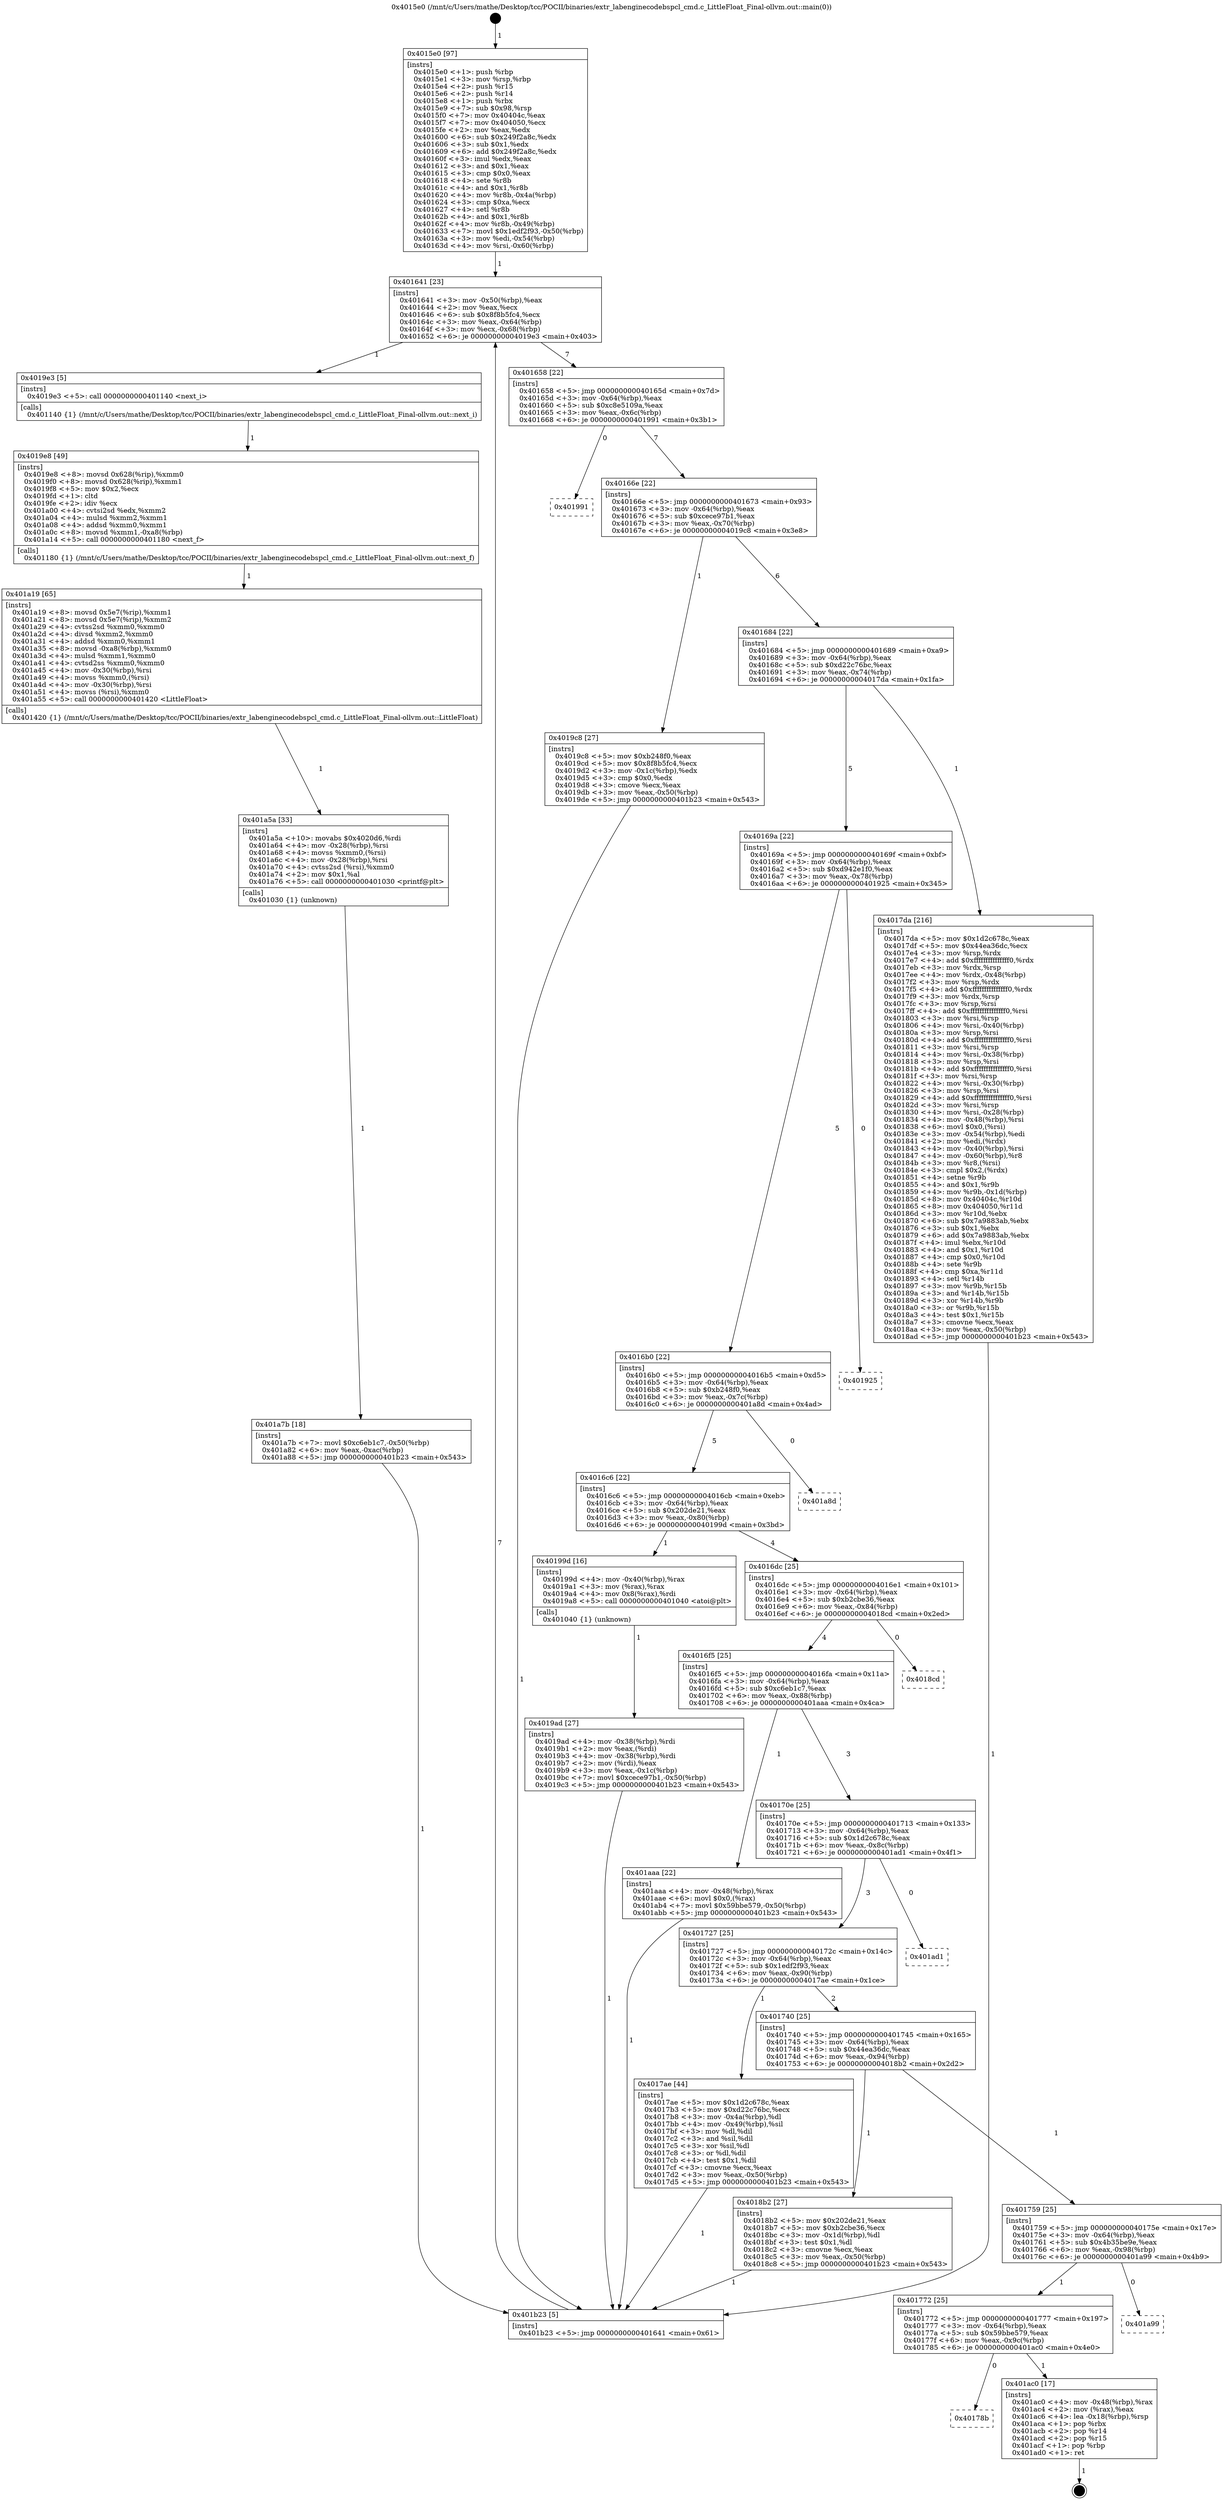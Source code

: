 digraph "0x4015e0" {
  label = "0x4015e0 (/mnt/c/Users/mathe/Desktop/tcc/POCII/binaries/extr_labenginecodebspcl_cmd.c_LittleFloat_Final-ollvm.out::main(0))"
  labelloc = "t"
  node[shape=record]

  Entry [label="",width=0.3,height=0.3,shape=circle,fillcolor=black,style=filled]
  "0x401641" [label="{
     0x401641 [23]\l
     | [instrs]\l
     &nbsp;&nbsp;0x401641 \<+3\>: mov -0x50(%rbp),%eax\l
     &nbsp;&nbsp;0x401644 \<+2\>: mov %eax,%ecx\l
     &nbsp;&nbsp;0x401646 \<+6\>: sub $0x8f8b5fc4,%ecx\l
     &nbsp;&nbsp;0x40164c \<+3\>: mov %eax,-0x64(%rbp)\l
     &nbsp;&nbsp;0x40164f \<+3\>: mov %ecx,-0x68(%rbp)\l
     &nbsp;&nbsp;0x401652 \<+6\>: je 00000000004019e3 \<main+0x403\>\l
  }"]
  "0x4019e3" [label="{
     0x4019e3 [5]\l
     | [instrs]\l
     &nbsp;&nbsp;0x4019e3 \<+5\>: call 0000000000401140 \<next_i\>\l
     | [calls]\l
     &nbsp;&nbsp;0x401140 \{1\} (/mnt/c/Users/mathe/Desktop/tcc/POCII/binaries/extr_labenginecodebspcl_cmd.c_LittleFloat_Final-ollvm.out::next_i)\l
  }"]
  "0x401658" [label="{
     0x401658 [22]\l
     | [instrs]\l
     &nbsp;&nbsp;0x401658 \<+5\>: jmp 000000000040165d \<main+0x7d\>\l
     &nbsp;&nbsp;0x40165d \<+3\>: mov -0x64(%rbp),%eax\l
     &nbsp;&nbsp;0x401660 \<+5\>: sub $0xc8e5109a,%eax\l
     &nbsp;&nbsp;0x401665 \<+3\>: mov %eax,-0x6c(%rbp)\l
     &nbsp;&nbsp;0x401668 \<+6\>: je 0000000000401991 \<main+0x3b1\>\l
  }"]
  Exit [label="",width=0.3,height=0.3,shape=circle,fillcolor=black,style=filled,peripheries=2]
  "0x401991" [label="{
     0x401991\l
  }", style=dashed]
  "0x40166e" [label="{
     0x40166e [22]\l
     | [instrs]\l
     &nbsp;&nbsp;0x40166e \<+5\>: jmp 0000000000401673 \<main+0x93\>\l
     &nbsp;&nbsp;0x401673 \<+3\>: mov -0x64(%rbp),%eax\l
     &nbsp;&nbsp;0x401676 \<+5\>: sub $0xcece97b1,%eax\l
     &nbsp;&nbsp;0x40167b \<+3\>: mov %eax,-0x70(%rbp)\l
     &nbsp;&nbsp;0x40167e \<+6\>: je 00000000004019c8 \<main+0x3e8\>\l
  }"]
  "0x40178b" [label="{
     0x40178b\l
  }", style=dashed]
  "0x4019c8" [label="{
     0x4019c8 [27]\l
     | [instrs]\l
     &nbsp;&nbsp;0x4019c8 \<+5\>: mov $0xb248f0,%eax\l
     &nbsp;&nbsp;0x4019cd \<+5\>: mov $0x8f8b5fc4,%ecx\l
     &nbsp;&nbsp;0x4019d2 \<+3\>: mov -0x1c(%rbp),%edx\l
     &nbsp;&nbsp;0x4019d5 \<+3\>: cmp $0x0,%edx\l
     &nbsp;&nbsp;0x4019d8 \<+3\>: cmove %ecx,%eax\l
     &nbsp;&nbsp;0x4019db \<+3\>: mov %eax,-0x50(%rbp)\l
     &nbsp;&nbsp;0x4019de \<+5\>: jmp 0000000000401b23 \<main+0x543\>\l
  }"]
  "0x401684" [label="{
     0x401684 [22]\l
     | [instrs]\l
     &nbsp;&nbsp;0x401684 \<+5\>: jmp 0000000000401689 \<main+0xa9\>\l
     &nbsp;&nbsp;0x401689 \<+3\>: mov -0x64(%rbp),%eax\l
     &nbsp;&nbsp;0x40168c \<+5\>: sub $0xd22c76bc,%eax\l
     &nbsp;&nbsp;0x401691 \<+3\>: mov %eax,-0x74(%rbp)\l
     &nbsp;&nbsp;0x401694 \<+6\>: je 00000000004017da \<main+0x1fa\>\l
  }"]
  "0x401ac0" [label="{
     0x401ac0 [17]\l
     | [instrs]\l
     &nbsp;&nbsp;0x401ac0 \<+4\>: mov -0x48(%rbp),%rax\l
     &nbsp;&nbsp;0x401ac4 \<+2\>: mov (%rax),%eax\l
     &nbsp;&nbsp;0x401ac6 \<+4\>: lea -0x18(%rbp),%rsp\l
     &nbsp;&nbsp;0x401aca \<+1\>: pop %rbx\l
     &nbsp;&nbsp;0x401acb \<+2\>: pop %r14\l
     &nbsp;&nbsp;0x401acd \<+2\>: pop %r15\l
     &nbsp;&nbsp;0x401acf \<+1\>: pop %rbp\l
     &nbsp;&nbsp;0x401ad0 \<+1\>: ret\l
  }"]
  "0x4017da" [label="{
     0x4017da [216]\l
     | [instrs]\l
     &nbsp;&nbsp;0x4017da \<+5\>: mov $0x1d2c678c,%eax\l
     &nbsp;&nbsp;0x4017df \<+5\>: mov $0x44ea36dc,%ecx\l
     &nbsp;&nbsp;0x4017e4 \<+3\>: mov %rsp,%rdx\l
     &nbsp;&nbsp;0x4017e7 \<+4\>: add $0xfffffffffffffff0,%rdx\l
     &nbsp;&nbsp;0x4017eb \<+3\>: mov %rdx,%rsp\l
     &nbsp;&nbsp;0x4017ee \<+4\>: mov %rdx,-0x48(%rbp)\l
     &nbsp;&nbsp;0x4017f2 \<+3\>: mov %rsp,%rdx\l
     &nbsp;&nbsp;0x4017f5 \<+4\>: add $0xfffffffffffffff0,%rdx\l
     &nbsp;&nbsp;0x4017f9 \<+3\>: mov %rdx,%rsp\l
     &nbsp;&nbsp;0x4017fc \<+3\>: mov %rsp,%rsi\l
     &nbsp;&nbsp;0x4017ff \<+4\>: add $0xfffffffffffffff0,%rsi\l
     &nbsp;&nbsp;0x401803 \<+3\>: mov %rsi,%rsp\l
     &nbsp;&nbsp;0x401806 \<+4\>: mov %rsi,-0x40(%rbp)\l
     &nbsp;&nbsp;0x40180a \<+3\>: mov %rsp,%rsi\l
     &nbsp;&nbsp;0x40180d \<+4\>: add $0xfffffffffffffff0,%rsi\l
     &nbsp;&nbsp;0x401811 \<+3\>: mov %rsi,%rsp\l
     &nbsp;&nbsp;0x401814 \<+4\>: mov %rsi,-0x38(%rbp)\l
     &nbsp;&nbsp;0x401818 \<+3\>: mov %rsp,%rsi\l
     &nbsp;&nbsp;0x40181b \<+4\>: add $0xfffffffffffffff0,%rsi\l
     &nbsp;&nbsp;0x40181f \<+3\>: mov %rsi,%rsp\l
     &nbsp;&nbsp;0x401822 \<+4\>: mov %rsi,-0x30(%rbp)\l
     &nbsp;&nbsp;0x401826 \<+3\>: mov %rsp,%rsi\l
     &nbsp;&nbsp;0x401829 \<+4\>: add $0xfffffffffffffff0,%rsi\l
     &nbsp;&nbsp;0x40182d \<+3\>: mov %rsi,%rsp\l
     &nbsp;&nbsp;0x401830 \<+4\>: mov %rsi,-0x28(%rbp)\l
     &nbsp;&nbsp;0x401834 \<+4\>: mov -0x48(%rbp),%rsi\l
     &nbsp;&nbsp;0x401838 \<+6\>: movl $0x0,(%rsi)\l
     &nbsp;&nbsp;0x40183e \<+3\>: mov -0x54(%rbp),%edi\l
     &nbsp;&nbsp;0x401841 \<+2\>: mov %edi,(%rdx)\l
     &nbsp;&nbsp;0x401843 \<+4\>: mov -0x40(%rbp),%rsi\l
     &nbsp;&nbsp;0x401847 \<+4\>: mov -0x60(%rbp),%r8\l
     &nbsp;&nbsp;0x40184b \<+3\>: mov %r8,(%rsi)\l
     &nbsp;&nbsp;0x40184e \<+3\>: cmpl $0x2,(%rdx)\l
     &nbsp;&nbsp;0x401851 \<+4\>: setne %r9b\l
     &nbsp;&nbsp;0x401855 \<+4\>: and $0x1,%r9b\l
     &nbsp;&nbsp;0x401859 \<+4\>: mov %r9b,-0x1d(%rbp)\l
     &nbsp;&nbsp;0x40185d \<+8\>: mov 0x40404c,%r10d\l
     &nbsp;&nbsp;0x401865 \<+8\>: mov 0x404050,%r11d\l
     &nbsp;&nbsp;0x40186d \<+3\>: mov %r10d,%ebx\l
     &nbsp;&nbsp;0x401870 \<+6\>: sub $0x7a9883ab,%ebx\l
     &nbsp;&nbsp;0x401876 \<+3\>: sub $0x1,%ebx\l
     &nbsp;&nbsp;0x401879 \<+6\>: add $0x7a9883ab,%ebx\l
     &nbsp;&nbsp;0x40187f \<+4\>: imul %ebx,%r10d\l
     &nbsp;&nbsp;0x401883 \<+4\>: and $0x1,%r10d\l
     &nbsp;&nbsp;0x401887 \<+4\>: cmp $0x0,%r10d\l
     &nbsp;&nbsp;0x40188b \<+4\>: sete %r9b\l
     &nbsp;&nbsp;0x40188f \<+4\>: cmp $0xa,%r11d\l
     &nbsp;&nbsp;0x401893 \<+4\>: setl %r14b\l
     &nbsp;&nbsp;0x401897 \<+3\>: mov %r9b,%r15b\l
     &nbsp;&nbsp;0x40189a \<+3\>: and %r14b,%r15b\l
     &nbsp;&nbsp;0x40189d \<+3\>: xor %r14b,%r9b\l
     &nbsp;&nbsp;0x4018a0 \<+3\>: or %r9b,%r15b\l
     &nbsp;&nbsp;0x4018a3 \<+4\>: test $0x1,%r15b\l
     &nbsp;&nbsp;0x4018a7 \<+3\>: cmovne %ecx,%eax\l
     &nbsp;&nbsp;0x4018aa \<+3\>: mov %eax,-0x50(%rbp)\l
     &nbsp;&nbsp;0x4018ad \<+5\>: jmp 0000000000401b23 \<main+0x543\>\l
  }"]
  "0x40169a" [label="{
     0x40169a [22]\l
     | [instrs]\l
     &nbsp;&nbsp;0x40169a \<+5\>: jmp 000000000040169f \<main+0xbf\>\l
     &nbsp;&nbsp;0x40169f \<+3\>: mov -0x64(%rbp),%eax\l
     &nbsp;&nbsp;0x4016a2 \<+5\>: sub $0xd942e1f0,%eax\l
     &nbsp;&nbsp;0x4016a7 \<+3\>: mov %eax,-0x78(%rbp)\l
     &nbsp;&nbsp;0x4016aa \<+6\>: je 0000000000401925 \<main+0x345\>\l
  }"]
  "0x401772" [label="{
     0x401772 [25]\l
     | [instrs]\l
     &nbsp;&nbsp;0x401772 \<+5\>: jmp 0000000000401777 \<main+0x197\>\l
     &nbsp;&nbsp;0x401777 \<+3\>: mov -0x64(%rbp),%eax\l
     &nbsp;&nbsp;0x40177a \<+5\>: sub $0x59bbe579,%eax\l
     &nbsp;&nbsp;0x40177f \<+6\>: mov %eax,-0x9c(%rbp)\l
     &nbsp;&nbsp;0x401785 \<+6\>: je 0000000000401ac0 \<main+0x4e0\>\l
  }"]
  "0x401925" [label="{
     0x401925\l
  }", style=dashed]
  "0x4016b0" [label="{
     0x4016b0 [22]\l
     | [instrs]\l
     &nbsp;&nbsp;0x4016b0 \<+5\>: jmp 00000000004016b5 \<main+0xd5\>\l
     &nbsp;&nbsp;0x4016b5 \<+3\>: mov -0x64(%rbp),%eax\l
     &nbsp;&nbsp;0x4016b8 \<+5\>: sub $0xb248f0,%eax\l
     &nbsp;&nbsp;0x4016bd \<+3\>: mov %eax,-0x7c(%rbp)\l
     &nbsp;&nbsp;0x4016c0 \<+6\>: je 0000000000401a8d \<main+0x4ad\>\l
  }"]
  "0x401a99" [label="{
     0x401a99\l
  }", style=dashed]
  "0x401a8d" [label="{
     0x401a8d\l
  }", style=dashed]
  "0x4016c6" [label="{
     0x4016c6 [22]\l
     | [instrs]\l
     &nbsp;&nbsp;0x4016c6 \<+5\>: jmp 00000000004016cb \<main+0xeb\>\l
     &nbsp;&nbsp;0x4016cb \<+3\>: mov -0x64(%rbp),%eax\l
     &nbsp;&nbsp;0x4016ce \<+5\>: sub $0x202de21,%eax\l
     &nbsp;&nbsp;0x4016d3 \<+3\>: mov %eax,-0x80(%rbp)\l
     &nbsp;&nbsp;0x4016d6 \<+6\>: je 000000000040199d \<main+0x3bd\>\l
  }"]
  "0x401a7b" [label="{
     0x401a7b [18]\l
     | [instrs]\l
     &nbsp;&nbsp;0x401a7b \<+7\>: movl $0xc6eb1c7,-0x50(%rbp)\l
     &nbsp;&nbsp;0x401a82 \<+6\>: mov %eax,-0xac(%rbp)\l
     &nbsp;&nbsp;0x401a88 \<+5\>: jmp 0000000000401b23 \<main+0x543\>\l
  }"]
  "0x40199d" [label="{
     0x40199d [16]\l
     | [instrs]\l
     &nbsp;&nbsp;0x40199d \<+4\>: mov -0x40(%rbp),%rax\l
     &nbsp;&nbsp;0x4019a1 \<+3\>: mov (%rax),%rax\l
     &nbsp;&nbsp;0x4019a4 \<+4\>: mov 0x8(%rax),%rdi\l
     &nbsp;&nbsp;0x4019a8 \<+5\>: call 0000000000401040 \<atoi@plt\>\l
     | [calls]\l
     &nbsp;&nbsp;0x401040 \{1\} (unknown)\l
  }"]
  "0x4016dc" [label="{
     0x4016dc [25]\l
     | [instrs]\l
     &nbsp;&nbsp;0x4016dc \<+5\>: jmp 00000000004016e1 \<main+0x101\>\l
     &nbsp;&nbsp;0x4016e1 \<+3\>: mov -0x64(%rbp),%eax\l
     &nbsp;&nbsp;0x4016e4 \<+5\>: sub $0xb2cbe36,%eax\l
     &nbsp;&nbsp;0x4016e9 \<+6\>: mov %eax,-0x84(%rbp)\l
     &nbsp;&nbsp;0x4016ef \<+6\>: je 00000000004018cd \<main+0x2ed\>\l
  }"]
  "0x401a5a" [label="{
     0x401a5a [33]\l
     | [instrs]\l
     &nbsp;&nbsp;0x401a5a \<+10\>: movabs $0x4020d6,%rdi\l
     &nbsp;&nbsp;0x401a64 \<+4\>: mov -0x28(%rbp),%rsi\l
     &nbsp;&nbsp;0x401a68 \<+4\>: movss %xmm0,(%rsi)\l
     &nbsp;&nbsp;0x401a6c \<+4\>: mov -0x28(%rbp),%rsi\l
     &nbsp;&nbsp;0x401a70 \<+4\>: cvtss2sd (%rsi),%xmm0\l
     &nbsp;&nbsp;0x401a74 \<+2\>: mov $0x1,%al\l
     &nbsp;&nbsp;0x401a76 \<+5\>: call 0000000000401030 \<printf@plt\>\l
     | [calls]\l
     &nbsp;&nbsp;0x401030 \{1\} (unknown)\l
  }"]
  "0x4018cd" [label="{
     0x4018cd\l
  }", style=dashed]
  "0x4016f5" [label="{
     0x4016f5 [25]\l
     | [instrs]\l
     &nbsp;&nbsp;0x4016f5 \<+5\>: jmp 00000000004016fa \<main+0x11a\>\l
     &nbsp;&nbsp;0x4016fa \<+3\>: mov -0x64(%rbp),%eax\l
     &nbsp;&nbsp;0x4016fd \<+5\>: sub $0xc6eb1c7,%eax\l
     &nbsp;&nbsp;0x401702 \<+6\>: mov %eax,-0x88(%rbp)\l
     &nbsp;&nbsp;0x401708 \<+6\>: je 0000000000401aaa \<main+0x4ca\>\l
  }"]
  "0x401a19" [label="{
     0x401a19 [65]\l
     | [instrs]\l
     &nbsp;&nbsp;0x401a19 \<+8\>: movsd 0x5e7(%rip),%xmm1\l
     &nbsp;&nbsp;0x401a21 \<+8\>: movsd 0x5e7(%rip),%xmm2\l
     &nbsp;&nbsp;0x401a29 \<+4\>: cvtss2sd %xmm0,%xmm0\l
     &nbsp;&nbsp;0x401a2d \<+4\>: divsd %xmm2,%xmm0\l
     &nbsp;&nbsp;0x401a31 \<+4\>: addsd %xmm0,%xmm1\l
     &nbsp;&nbsp;0x401a35 \<+8\>: movsd -0xa8(%rbp),%xmm0\l
     &nbsp;&nbsp;0x401a3d \<+4\>: mulsd %xmm1,%xmm0\l
     &nbsp;&nbsp;0x401a41 \<+4\>: cvtsd2ss %xmm0,%xmm0\l
     &nbsp;&nbsp;0x401a45 \<+4\>: mov -0x30(%rbp),%rsi\l
     &nbsp;&nbsp;0x401a49 \<+4\>: movss %xmm0,(%rsi)\l
     &nbsp;&nbsp;0x401a4d \<+4\>: mov -0x30(%rbp),%rsi\l
     &nbsp;&nbsp;0x401a51 \<+4\>: movss (%rsi),%xmm0\l
     &nbsp;&nbsp;0x401a55 \<+5\>: call 0000000000401420 \<LittleFloat\>\l
     | [calls]\l
     &nbsp;&nbsp;0x401420 \{1\} (/mnt/c/Users/mathe/Desktop/tcc/POCII/binaries/extr_labenginecodebspcl_cmd.c_LittleFloat_Final-ollvm.out::LittleFloat)\l
  }"]
  "0x401aaa" [label="{
     0x401aaa [22]\l
     | [instrs]\l
     &nbsp;&nbsp;0x401aaa \<+4\>: mov -0x48(%rbp),%rax\l
     &nbsp;&nbsp;0x401aae \<+6\>: movl $0x0,(%rax)\l
     &nbsp;&nbsp;0x401ab4 \<+7\>: movl $0x59bbe579,-0x50(%rbp)\l
     &nbsp;&nbsp;0x401abb \<+5\>: jmp 0000000000401b23 \<main+0x543\>\l
  }"]
  "0x40170e" [label="{
     0x40170e [25]\l
     | [instrs]\l
     &nbsp;&nbsp;0x40170e \<+5\>: jmp 0000000000401713 \<main+0x133\>\l
     &nbsp;&nbsp;0x401713 \<+3\>: mov -0x64(%rbp),%eax\l
     &nbsp;&nbsp;0x401716 \<+5\>: sub $0x1d2c678c,%eax\l
     &nbsp;&nbsp;0x40171b \<+6\>: mov %eax,-0x8c(%rbp)\l
     &nbsp;&nbsp;0x401721 \<+6\>: je 0000000000401ad1 \<main+0x4f1\>\l
  }"]
  "0x4019e8" [label="{
     0x4019e8 [49]\l
     | [instrs]\l
     &nbsp;&nbsp;0x4019e8 \<+8\>: movsd 0x628(%rip),%xmm0\l
     &nbsp;&nbsp;0x4019f0 \<+8\>: movsd 0x628(%rip),%xmm1\l
     &nbsp;&nbsp;0x4019f8 \<+5\>: mov $0x2,%ecx\l
     &nbsp;&nbsp;0x4019fd \<+1\>: cltd\l
     &nbsp;&nbsp;0x4019fe \<+2\>: idiv %ecx\l
     &nbsp;&nbsp;0x401a00 \<+4\>: cvtsi2sd %edx,%xmm2\l
     &nbsp;&nbsp;0x401a04 \<+4\>: mulsd %xmm2,%xmm1\l
     &nbsp;&nbsp;0x401a08 \<+4\>: addsd %xmm0,%xmm1\l
     &nbsp;&nbsp;0x401a0c \<+8\>: movsd %xmm1,-0xa8(%rbp)\l
     &nbsp;&nbsp;0x401a14 \<+5\>: call 0000000000401180 \<next_f\>\l
     | [calls]\l
     &nbsp;&nbsp;0x401180 \{1\} (/mnt/c/Users/mathe/Desktop/tcc/POCII/binaries/extr_labenginecodebspcl_cmd.c_LittleFloat_Final-ollvm.out::next_f)\l
  }"]
  "0x401ad1" [label="{
     0x401ad1\l
  }", style=dashed]
  "0x401727" [label="{
     0x401727 [25]\l
     | [instrs]\l
     &nbsp;&nbsp;0x401727 \<+5\>: jmp 000000000040172c \<main+0x14c\>\l
     &nbsp;&nbsp;0x40172c \<+3\>: mov -0x64(%rbp),%eax\l
     &nbsp;&nbsp;0x40172f \<+5\>: sub $0x1edf2f93,%eax\l
     &nbsp;&nbsp;0x401734 \<+6\>: mov %eax,-0x90(%rbp)\l
     &nbsp;&nbsp;0x40173a \<+6\>: je 00000000004017ae \<main+0x1ce\>\l
  }"]
  "0x4019ad" [label="{
     0x4019ad [27]\l
     | [instrs]\l
     &nbsp;&nbsp;0x4019ad \<+4\>: mov -0x38(%rbp),%rdi\l
     &nbsp;&nbsp;0x4019b1 \<+2\>: mov %eax,(%rdi)\l
     &nbsp;&nbsp;0x4019b3 \<+4\>: mov -0x38(%rbp),%rdi\l
     &nbsp;&nbsp;0x4019b7 \<+2\>: mov (%rdi),%eax\l
     &nbsp;&nbsp;0x4019b9 \<+3\>: mov %eax,-0x1c(%rbp)\l
     &nbsp;&nbsp;0x4019bc \<+7\>: movl $0xcece97b1,-0x50(%rbp)\l
     &nbsp;&nbsp;0x4019c3 \<+5\>: jmp 0000000000401b23 \<main+0x543\>\l
  }"]
  "0x4017ae" [label="{
     0x4017ae [44]\l
     | [instrs]\l
     &nbsp;&nbsp;0x4017ae \<+5\>: mov $0x1d2c678c,%eax\l
     &nbsp;&nbsp;0x4017b3 \<+5\>: mov $0xd22c76bc,%ecx\l
     &nbsp;&nbsp;0x4017b8 \<+3\>: mov -0x4a(%rbp),%dl\l
     &nbsp;&nbsp;0x4017bb \<+4\>: mov -0x49(%rbp),%sil\l
     &nbsp;&nbsp;0x4017bf \<+3\>: mov %dl,%dil\l
     &nbsp;&nbsp;0x4017c2 \<+3\>: and %sil,%dil\l
     &nbsp;&nbsp;0x4017c5 \<+3\>: xor %sil,%dl\l
     &nbsp;&nbsp;0x4017c8 \<+3\>: or %dl,%dil\l
     &nbsp;&nbsp;0x4017cb \<+4\>: test $0x1,%dil\l
     &nbsp;&nbsp;0x4017cf \<+3\>: cmovne %ecx,%eax\l
     &nbsp;&nbsp;0x4017d2 \<+3\>: mov %eax,-0x50(%rbp)\l
     &nbsp;&nbsp;0x4017d5 \<+5\>: jmp 0000000000401b23 \<main+0x543\>\l
  }"]
  "0x401740" [label="{
     0x401740 [25]\l
     | [instrs]\l
     &nbsp;&nbsp;0x401740 \<+5\>: jmp 0000000000401745 \<main+0x165\>\l
     &nbsp;&nbsp;0x401745 \<+3\>: mov -0x64(%rbp),%eax\l
     &nbsp;&nbsp;0x401748 \<+5\>: sub $0x44ea36dc,%eax\l
     &nbsp;&nbsp;0x40174d \<+6\>: mov %eax,-0x94(%rbp)\l
     &nbsp;&nbsp;0x401753 \<+6\>: je 00000000004018b2 \<main+0x2d2\>\l
  }"]
  "0x401b23" [label="{
     0x401b23 [5]\l
     | [instrs]\l
     &nbsp;&nbsp;0x401b23 \<+5\>: jmp 0000000000401641 \<main+0x61\>\l
  }"]
  "0x4015e0" [label="{
     0x4015e0 [97]\l
     | [instrs]\l
     &nbsp;&nbsp;0x4015e0 \<+1\>: push %rbp\l
     &nbsp;&nbsp;0x4015e1 \<+3\>: mov %rsp,%rbp\l
     &nbsp;&nbsp;0x4015e4 \<+2\>: push %r15\l
     &nbsp;&nbsp;0x4015e6 \<+2\>: push %r14\l
     &nbsp;&nbsp;0x4015e8 \<+1\>: push %rbx\l
     &nbsp;&nbsp;0x4015e9 \<+7\>: sub $0x98,%rsp\l
     &nbsp;&nbsp;0x4015f0 \<+7\>: mov 0x40404c,%eax\l
     &nbsp;&nbsp;0x4015f7 \<+7\>: mov 0x404050,%ecx\l
     &nbsp;&nbsp;0x4015fe \<+2\>: mov %eax,%edx\l
     &nbsp;&nbsp;0x401600 \<+6\>: sub $0x249f2a8c,%edx\l
     &nbsp;&nbsp;0x401606 \<+3\>: sub $0x1,%edx\l
     &nbsp;&nbsp;0x401609 \<+6\>: add $0x249f2a8c,%edx\l
     &nbsp;&nbsp;0x40160f \<+3\>: imul %edx,%eax\l
     &nbsp;&nbsp;0x401612 \<+3\>: and $0x1,%eax\l
     &nbsp;&nbsp;0x401615 \<+3\>: cmp $0x0,%eax\l
     &nbsp;&nbsp;0x401618 \<+4\>: sete %r8b\l
     &nbsp;&nbsp;0x40161c \<+4\>: and $0x1,%r8b\l
     &nbsp;&nbsp;0x401620 \<+4\>: mov %r8b,-0x4a(%rbp)\l
     &nbsp;&nbsp;0x401624 \<+3\>: cmp $0xa,%ecx\l
     &nbsp;&nbsp;0x401627 \<+4\>: setl %r8b\l
     &nbsp;&nbsp;0x40162b \<+4\>: and $0x1,%r8b\l
     &nbsp;&nbsp;0x40162f \<+4\>: mov %r8b,-0x49(%rbp)\l
     &nbsp;&nbsp;0x401633 \<+7\>: movl $0x1edf2f93,-0x50(%rbp)\l
     &nbsp;&nbsp;0x40163a \<+3\>: mov %edi,-0x54(%rbp)\l
     &nbsp;&nbsp;0x40163d \<+4\>: mov %rsi,-0x60(%rbp)\l
  }"]
  "0x401759" [label="{
     0x401759 [25]\l
     | [instrs]\l
     &nbsp;&nbsp;0x401759 \<+5\>: jmp 000000000040175e \<main+0x17e\>\l
     &nbsp;&nbsp;0x40175e \<+3\>: mov -0x64(%rbp),%eax\l
     &nbsp;&nbsp;0x401761 \<+5\>: sub $0x4b35be9e,%eax\l
     &nbsp;&nbsp;0x401766 \<+6\>: mov %eax,-0x98(%rbp)\l
     &nbsp;&nbsp;0x40176c \<+6\>: je 0000000000401a99 \<main+0x4b9\>\l
  }"]
  "0x4018b2" [label="{
     0x4018b2 [27]\l
     | [instrs]\l
     &nbsp;&nbsp;0x4018b2 \<+5\>: mov $0x202de21,%eax\l
     &nbsp;&nbsp;0x4018b7 \<+5\>: mov $0xb2cbe36,%ecx\l
     &nbsp;&nbsp;0x4018bc \<+3\>: mov -0x1d(%rbp),%dl\l
     &nbsp;&nbsp;0x4018bf \<+3\>: test $0x1,%dl\l
     &nbsp;&nbsp;0x4018c2 \<+3\>: cmovne %ecx,%eax\l
     &nbsp;&nbsp;0x4018c5 \<+3\>: mov %eax,-0x50(%rbp)\l
     &nbsp;&nbsp;0x4018c8 \<+5\>: jmp 0000000000401b23 \<main+0x543\>\l
  }"]
  Entry -> "0x4015e0" [label=" 1"]
  "0x401641" -> "0x4019e3" [label=" 1"]
  "0x401641" -> "0x401658" [label=" 7"]
  "0x401ac0" -> Exit [label=" 1"]
  "0x401658" -> "0x401991" [label=" 0"]
  "0x401658" -> "0x40166e" [label=" 7"]
  "0x401772" -> "0x40178b" [label=" 0"]
  "0x40166e" -> "0x4019c8" [label=" 1"]
  "0x40166e" -> "0x401684" [label=" 6"]
  "0x401772" -> "0x401ac0" [label=" 1"]
  "0x401684" -> "0x4017da" [label=" 1"]
  "0x401684" -> "0x40169a" [label=" 5"]
  "0x401759" -> "0x401772" [label=" 1"]
  "0x40169a" -> "0x401925" [label=" 0"]
  "0x40169a" -> "0x4016b0" [label=" 5"]
  "0x401759" -> "0x401a99" [label=" 0"]
  "0x4016b0" -> "0x401a8d" [label=" 0"]
  "0x4016b0" -> "0x4016c6" [label=" 5"]
  "0x401aaa" -> "0x401b23" [label=" 1"]
  "0x4016c6" -> "0x40199d" [label=" 1"]
  "0x4016c6" -> "0x4016dc" [label=" 4"]
  "0x401a7b" -> "0x401b23" [label=" 1"]
  "0x4016dc" -> "0x4018cd" [label=" 0"]
  "0x4016dc" -> "0x4016f5" [label=" 4"]
  "0x401a5a" -> "0x401a7b" [label=" 1"]
  "0x4016f5" -> "0x401aaa" [label=" 1"]
  "0x4016f5" -> "0x40170e" [label=" 3"]
  "0x401a19" -> "0x401a5a" [label=" 1"]
  "0x40170e" -> "0x401ad1" [label=" 0"]
  "0x40170e" -> "0x401727" [label=" 3"]
  "0x4019e8" -> "0x401a19" [label=" 1"]
  "0x401727" -> "0x4017ae" [label=" 1"]
  "0x401727" -> "0x401740" [label=" 2"]
  "0x4017ae" -> "0x401b23" [label=" 1"]
  "0x4015e0" -> "0x401641" [label=" 1"]
  "0x401b23" -> "0x401641" [label=" 7"]
  "0x4017da" -> "0x401b23" [label=" 1"]
  "0x4019e3" -> "0x4019e8" [label=" 1"]
  "0x401740" -> "0x4018b2" [label=" 1"]
  "0x401740" -> "0x401759" [label=" 1"]
  "0x4018b2" -> "0x401b23" [label=" 1"]
  "0x40199d" -> "0x4019ad" [label=" 1"]
  "0x4019ad" -> "0x401b23" [label=" 1"]
  "0x4019c8" -> "0x401b23" [label=" 1"]
}
